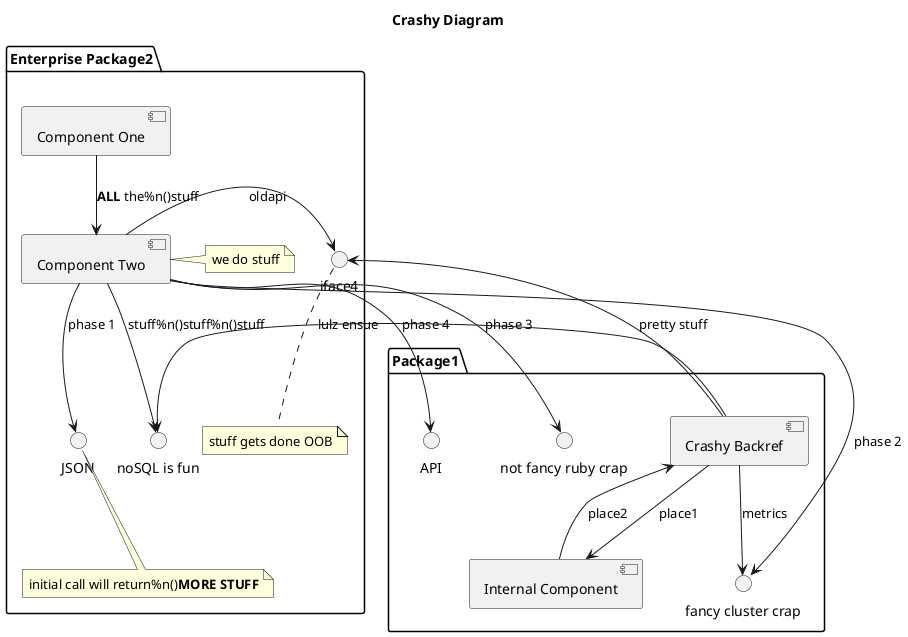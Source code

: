 {
  "sha1": "nu0tq59cl3i9fehzq7ajlyzc2krpykg",
  "insertion": {
    "when": "2024-06-04T17:28:39.045Z",
    "user": "plantuml@gmail.com"
  }
}
@startuml

skinparam svek true
title Crashy Diagram

package "Package1" {
() "API" as iface1
() "not fancy ruby crap" as iface2
() "fancy cluster crap" as iface3
[Crashy Backref] --> iface3 : metrics
[Crashy Backref] -> [Internal Component] : place1
[Internal Component] --> [Crashy Backref] : place2
}

package "Enterprise Package2" {
() "iface4"
() "noSQL is fun" as iface5
() "JSON"
[Component One] as comp1
[Component Two] as comp2

comp2 -> iface4 : oldapi
[Crashy Backref] -> iface4 : pretty stuff

comp2 --> iface5 : stuff%n()stuff%n()stuff
note right of comp2
we do stuff
end note
note bottom of iface4
stuff gets done OOB
end note
comp1 --> comp2 : <b>ALL</b> the%n()stuff
comp2 --> JSON : phase 1
comp2 --> iface1 : phase 4
comp2 --> iface2 : phase 3
comp2 --> iface3 : phase 2

note bottom of JSON : initial call will return%n()<b>MORE STUFF</b>

[Crashy Backref] -> iface5 : lulz ensue
}


@enduml
